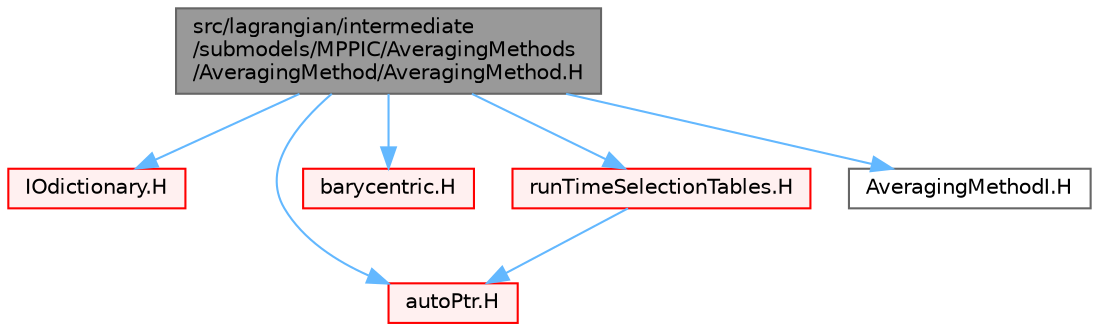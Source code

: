 digraph "src/lagrangian/intermediate/submodels/MPPIC/AveragingMethods/AveragingMethod/AveragingMethod.H"
{
 // LATEX_PDF_SIZE
  bgcolor="transparent";
  edge [fontname=Helvetica,fontsize=10,labelfontname=Helvetica,labelfontsize=10];
  node [fontname=Helvetica,fontsize=10,shape=box,height=0.2,width=0.4];
  Node1 [id="Node000001",label="src/lagrangian/intermediate\l/submodels/MPPIC/AveragingMethods\l/AveragingMethod/AveragingMethod.H",height=0.2,width=0.4,color="gray40", fillcolor="grey60", style="filled", fontcolor="black",tooltip=" "];
  Node1 -> Node2 [id="edge1_Node000001_Node000002",color="steelblue1",style="solid",tooltip=" "];
  Node2 [id="Node000002",label="IOdictionary.H",height=0.2,width=0.4,color="red", fillcolor="#FFF0F0", style="filled",URL="$IOdictionary_8H.html",tooltip=" "];
  Node1 -> Node79 [id="edge2_Node000001_Node000079",color="steelblue1",style="solid",tooltip=" "];
  Node79 [id="Node000079",label="autoPtr.H",height=0.2,width=0.4,color="red", fillcolor="#FFF0F0", style="filled",URL="$autoPtr_8H.html",tooltip=" "];
  Node1 -> Node146 [id="edge3_Node000001_Node000146",color="steelblue1",style="solid",tooltip=" "];
  Node146 [id="Node000146",label="barycentric.H",height=0.2,width=0.4,color="red", fillcolor="#FFF0F0", style="filled",URL="$barycentric_8H.html",tooltip=" "];
  Node1 -> Node93 [id="edge4_Node000001_Node000093",color="steelblue1",style="solid",tooltip=" "];
  Node93 [id="Node000093",label="runTimeSelectionTables.H",height=0.2,width=0.4,color="red", fillcolor="#FFF0F0", style="filled",URL="$runTimeSelectionTables_8H.html",tooltip="Macros to ease declaration of run-time selection tables."];
  Node93 -> Node79 [id="edge5_Node000093_Node000079",color="steelblue1",style="solid",tooltip=" "];
  Node1 -> Node153 [id="edge6_Node000001_Node000153",color="steelblue1",style="solid",tooltip=" "];
  Node153 [id="Node000153",label="AveragingMethodI.H",height=0.2,width=0.4,color="grey40", fillcolor="white", style="filled",URL="$AveragingMethodI_8H.html",tooltip=" "];
}
